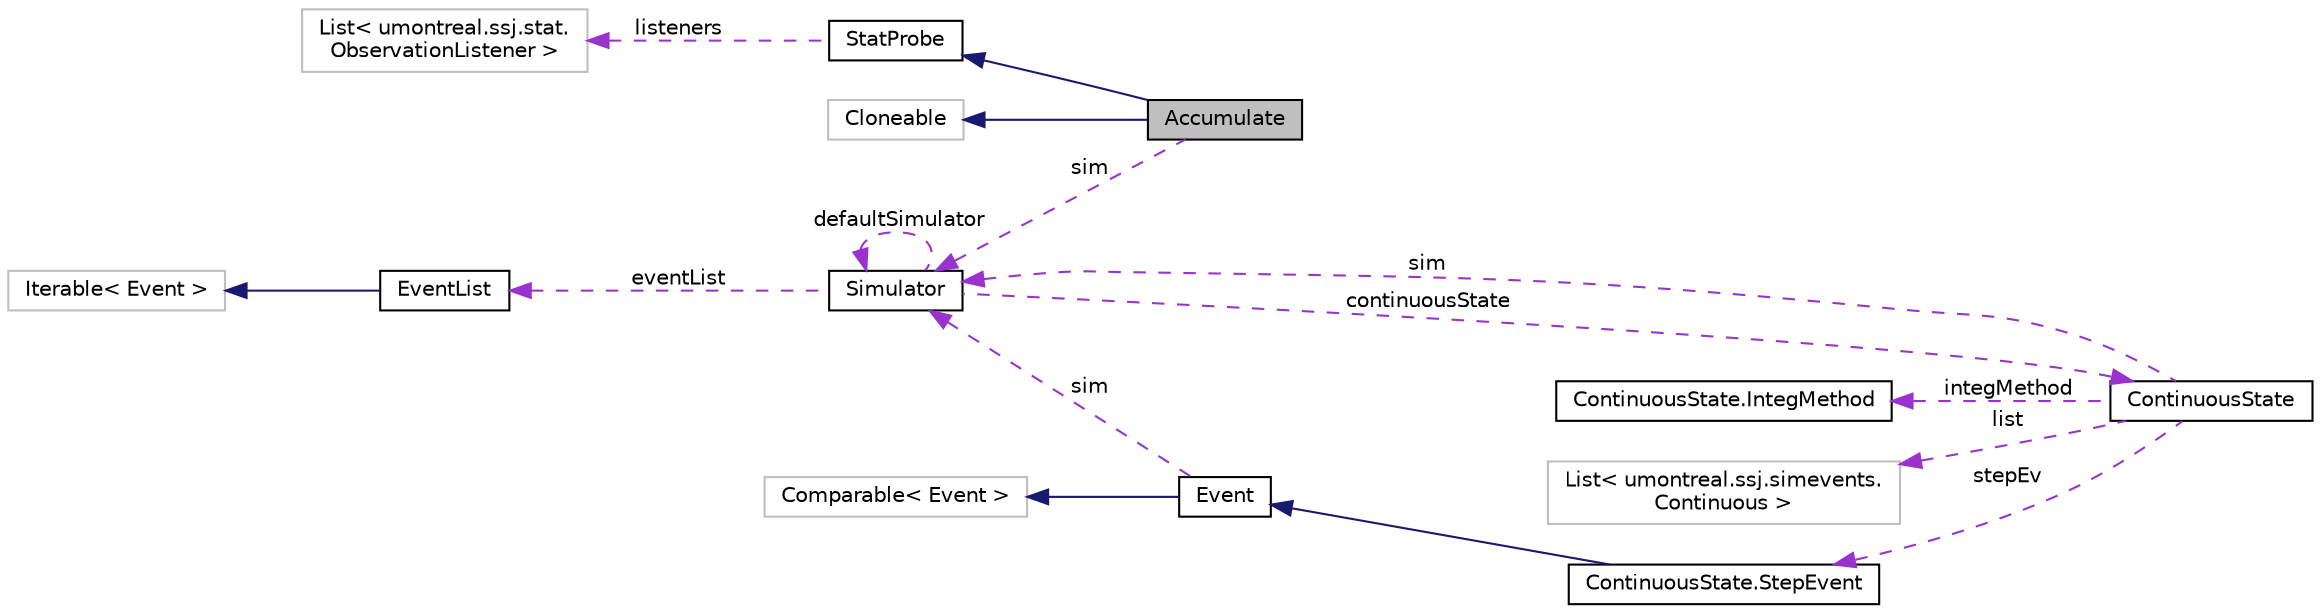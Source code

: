digraph "Accumulate"
{
 // INTERACTIVE_SVG=YES
  bgcolor="transparent";
  edge [fontname="Helvetica",fontsize="10",labelfontname="Helvetica",labelfontsize="10"];
  node [fontname="Helvetica",fontsize="10",shape=record];
  rankdir="LR";
  Node3 [label="Accumulate",height=0.2,width=0.4,color="black", fillcolor="grey75", style="filled", fontcolor="black"];
  Node4 -> Node3 [dir="back",color="midnightblue",fontsize="10",style="solid",fontname="Helvetica"];
  Node4 [label="StatProbe",height=0.2,width=0.4,color="black",URL="$d5/d8e/classumontreal_1_1ssj_1_1stat_1_1StatProbe.html",tooltip="The objects of this class are statistical probes or collectors, which are elementary devices for coll..."];
  Node5 -> Node4 [dir="back",color="darkorchid3",fontsize="10",style="dashed",label=" listeners" ,fontname="Helvetica"];
  Node5 [label="List\< umontreal.ssj.stat.\lObservationListener \>",height=0.2,width=0.4,color="grey75"];
  Node6 -> Node3 [dir="back",color="midnightblue",fontsize="10",style="solid",fontname="Helvetica"];
  Node6 [label="Cloneable",height=0.2,width=0.4,color="grey75"];
  Node7 -> Node3 [dir="back",color="darkorchid3",fontsize="10",style="dashed",label=" sim" ,fontname="Helvetica"];
  Node7 [label="Simulator",height=0.2,width=0.4,color="black",URL="$d0/df5/classumontreal_1_1ssj_1_1simevents_1_1Simulator.html",tooltip="Represents the executive of a discrete-event simulator. "];
  Node7 -> Node7 [dir="back",color="darkorchid3",fontsize="10",style="dashed",label=" defaultSimulator" ,fontname="Helvetica"];
  Node8 -> Node7 [dir="back",color="darkorchid3",fontsize="10",style="dashed",label=" eventList" ,fontname="Helvetica"];
  Node8 [label="EventList",height=0.2,width=0.4,color="black",URL="$d8/d4a/interfaceumontreal_1_1ssj_1_1simevents_1_1eventlist_1_1EventList.html",tooltip="An interface for implementations of event lists. "];
  Node9 -> Node8 [dir="back",color="midnightblue",fontsize="10",style="solid",fontname="Helvetica"];
  Node9 [label="Iterable\< Event \>",height=0.2,width=0.4,color="grey75"];
  Node10 -> Node7 [dir="back",color="darkorchid3",fontsize="10",style="dashed",label=" continuousState" ,fontname="Helvetica"];
  Node10 [label="ContinuousState",height=0.2,width=0.4,color="black",URL="$d8/d68/classumontreal_1_1ssj_1_1simevents_1_1ContinuousState.html",tooltip="Represents the portion of the simulator’s state associated with continuous-time simulation. "];
  Node7 -> Node10 [dir="back",color="darkorchid3",fontsize="10",style="dashed",label=" sim" ,fontname="Helvetica"];
  Node11 -> Node10 [dir="back",color="darkorchid3",fontsize="10",style="dashed",label=" integMethod" ,fontname="Helvetica"];
  Node11 [label="ContinuousState.IntegMethod",height=0.2,width=0.4,color="black",URL="$d1/ddb/enumumontreal_1_1ssj_1_1simevents_1_1ContinuousState_1_1IntegMethod.html"];
  Node12 -> Node10 [dir="back",color="darkorchid3",fontsize="10",style="dashed",label=" list" ,fontname="Helvetica"];
  Node12 [label="List\< umontreal.ssj.simevents.\lContinuous \>",height=0.2,width=0.4,color="grey75"];
  Node13 -> Node10 [dir="back",color="darkorchid3",fontsize="10",style="dashed",label=" stepEv" ,fontname="Helvetica"];
  Node13 [label="ContinuousState.StepEvent",height=0.2,width=0.4,color="black",URL="$d7/d94/classumontreal_1_1ssj_1_1simevents_1_1ContinuousState_1_1StepEvent.html"];
  Node14 -> Node13 [dir="back",color="midnightblue",fontsize="10",style="solid",fontname="Helvetica"];
  Node14 [label="Event",height=0.2,width=0.4,color="black",URL="$dc/dc0/classumontreal_1_1ssj_1_1simevents_1_1Event.html",tooltip="This abstract class provides event scheduling tools. "];
  Node15 -> Node14 [dir="back",color="midnightblue",fontsize="10",style="solid",fontname="Helvetica"];
  Node15 [label="Comparable\< Event \>",height=0.2,width=0.4,color="grey75"];
  Node7 -> Node14 [dir="back",color="darkorchid3",fontsize="10",style="dashed",label=" sim" ,fontname="Helvetica"];
}
